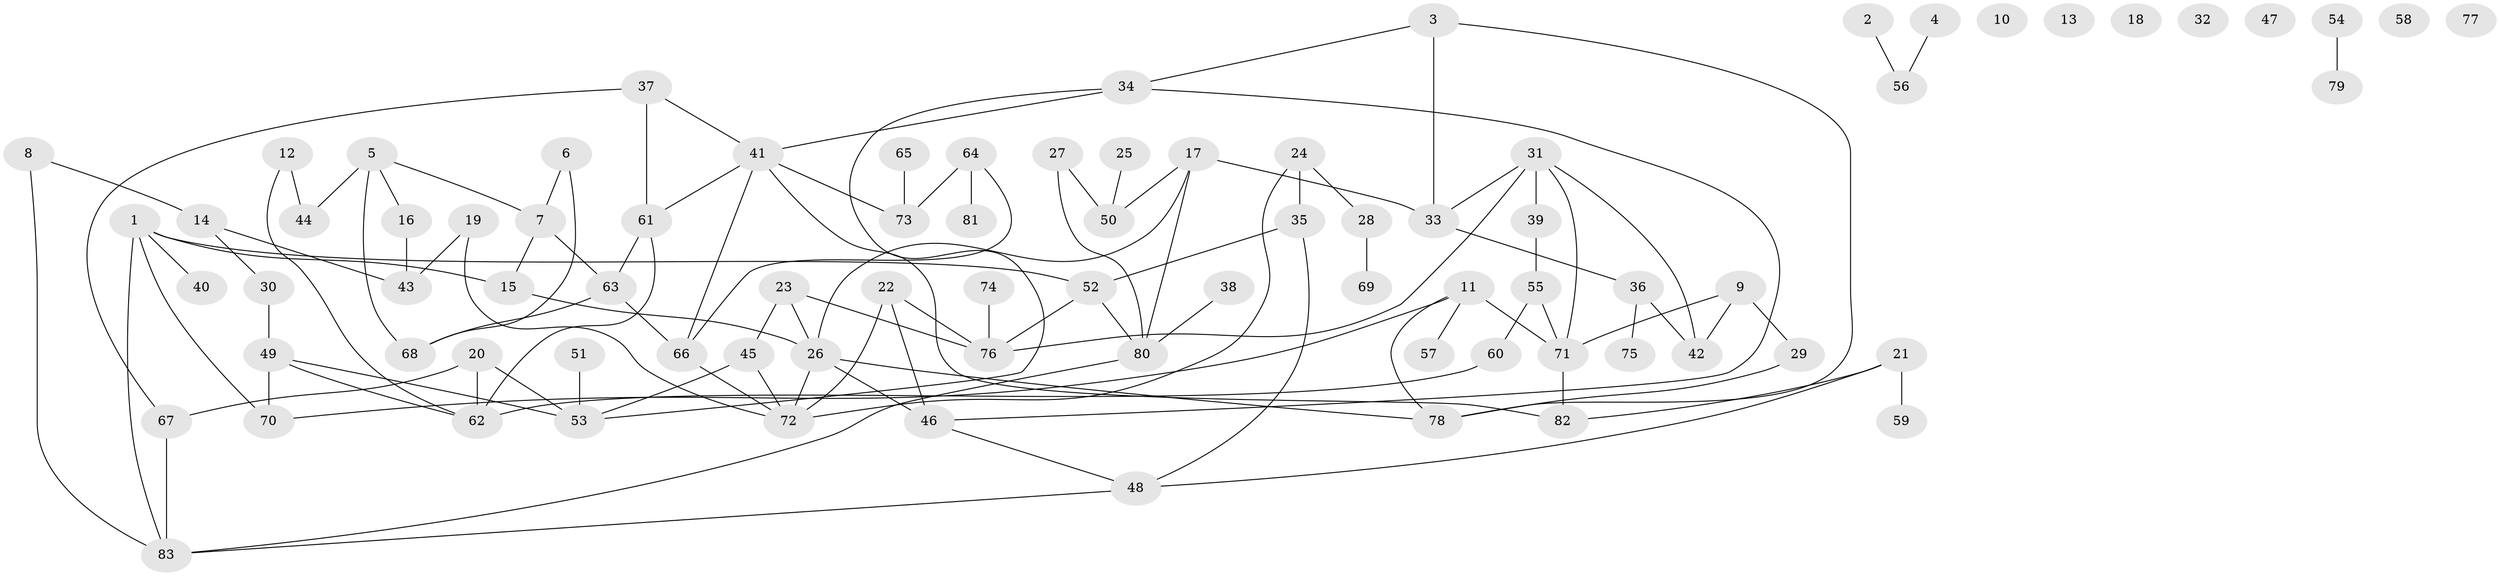 // Generated by graph-tools (version 1.1) at 2025/00/03/09/25 03:00:52]
// undirected, 83 vertices, 112 edges
graph export_dot {
graph [start="1"]
  node [color=gray90,style=filled];
  1;
  2;
  3;
  4;
  5;
  6;
  7;
  8;
  9;
  10;
  11;
  12;
  13;
  14;
  15;
  16;
  17;
  18;
  19;
  20;
  21;
  22;
  23;
  24;
  25;
  26;
  27;
  28;
  29;
  30;
  31;
  32;
  33;
  34;
  35;
  36;
  37;
  38;
  39;
  40;
  41;
  42;
  43;
  44;
  45;
  46;
  47;
  48;
  49;
  50;
  51;
  52;
  53;
  54;
  55;
  56;
  57;
  58;
  59;
  60;
  61;
  62;
  63;
  64;
  65;
  66;
  67;
  68;
  69;
  70;
  71;
  72;
  73;
  74;
  75;
  76;
  77;
  78;
  79;
  80;
  81;
  82;
  83;
  1 -- 15;
  1 -- 40;
  1 -- 52;
  1 -- 70;
  1 -- 83;
  2 -- 56;
  3 -- 33;
  3 -- 34;
  3 -- 78;
  4 -- 56;
  5 -- 7;
  5 -- 16;
  5 -- 44;
  5 -- 68;
  6 -- 7;
  6 -- 68;
  7 -- 15;
  7 -- 63;
  8 -- 14;
  8 -- 83;
  9 -- 29;
  9 -- 42;
  9 -- 71;
  11 -- 57;
  11 -- 70;
  11 -- 71;
  11 -- 78;
  12 -- 44;
  12 -- 62;
  14 -- 30;
  14 -- 43;
  15 -- 26;
  16 -- 43;
  17 -- 26;
  17 -- 33;
  17 -- 50;
  17 -- 80;
  19 -- 43;
  19 -- 72;
  20 -- 53;
  20 -- 62;
  20 -- 67;
  21 -- 48;
  21 -- 59;
  21 -- 82;
  22 -- 46;
  22 -- 72;
  22 -- 76;
  23 -- 26;
  23 -- 45;
  23 -- 76;
  24 -- 28;
  24 -- 35;
  24 -- 72;
  25 -- 50;
  26 -- 46;
  26 -- 72;
  26 -- 78;
  27 -- 50;
  27 -- 80;
  28 -- 69;
  29 -- 78;
  30 -- 49;
  31 -- 33;
  31 -- 39;
  31 -- 42;
  31 -- 71;
  31 -- 76;
  33 -- 36;
  34 -- 41;
  34 -- 46;
  34 -- 53;
  35 -- 48;
  35 -- 52;
  36 -- 42;
  36 -- 75;
  37 -- 41;
  37 -- 61;
  37 -- 67;
  38 -- 80;
  39 -- 55;
  41 -- 61;
  41 -- 66;
  41 -- 73;
  41 -- 82;
  45 -- 53;
  45 -- 72;
  46 -- 48;
  48 -- 83;
  49 -- 53;
  49 -- 62;
  49 -- 70;
  51 -- 53;
  52 -- 76;
  52 -- 80;
  54 -- 79;
  55 -- 60;
  55 -- 71;
  60 -- 62;
  61 -- 62;
  61 -- 63;
  63 -- 66;
  63 -- 68;
  64 -- 66;
  64 -- 73;
  64 -- 81;
  65 -- 73;
  66 -- 72;
  67 -- 83;
  71 -- 82;
  74 -- 76;
  80 -- 83;
}
